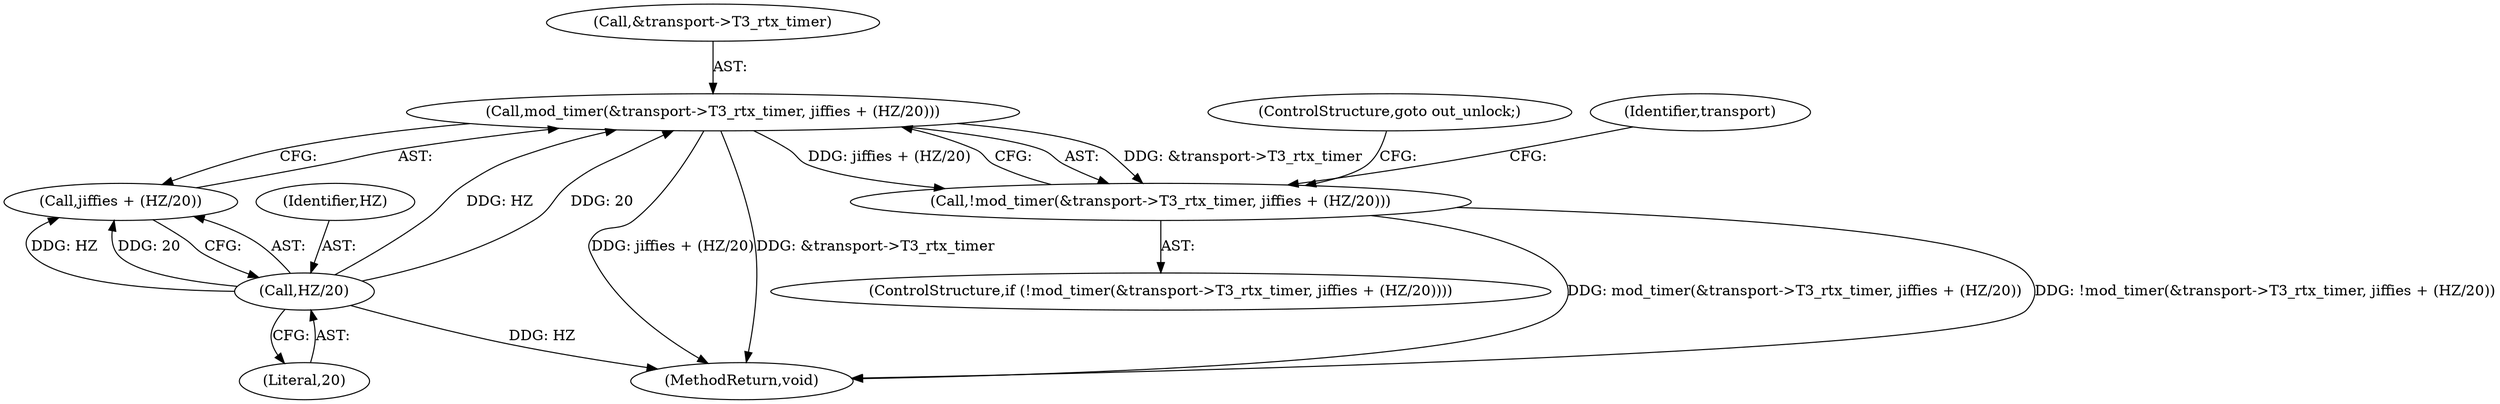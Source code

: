 digraph "0_linux_635682a14427d241bab7bbdeebb48a7d7b91638e_1@pointer" {
"1000144" [label="(Call,mod_timer(&transport->T3_rtx_timer, jiffies + (HZ/20)))"];
"1000151" [label="(Call,HZ/20)"];
"1000143" [label="(Call,!mod_timer(&transport->T3_rtx_timer, jiffies + (HZ/20)))"];
"1000144" [label="(Call,mod_timer(&transport->T3_rtx_timer, jiffies + (HZ/20)))"];
"1000152" [label="(Identifier,HZ)"];
"1000156" [label="(ControlStructure,goto out_unlock;)"];
"1000149" [label="(Call,jiffies + (HZ/20))"];
"1000143" [label="(Call,!mod_timer(&transport->T3_rtx_timer, jiffies + (HZ/20)))"];
"1000155" [label="(Identifier,transport)"];
"1000142" [label="(ControlStructure,if (!mod_timer(&transport->T3_rtx_timer, jiffies + (HZ/20))))"];
"1000191" [label="(MethodReturn,void)"];
"1000153" [label="(Literal,20)"];
"1000151" [label="(Call,HZ/20)"];
"1000145" [label="(Call,&transport->T3_rtx_timer)"];
"1000144" -> "1000143"  [label="AST: "];
"1000144" -> "1000149"  [label="CFG: "];
"1000145" -> "1000144"  [label="AST: "];
"1000149" -> "1000144"  [label="AST: "];
"1000143" -> "1000144"  [label="CFG: "];
"1000144" -> "1000191"  [label="DDG: jiffies + (HZ/20)"];
"1000144" -> "1000191"  [label="DDG: &transport->T3_rtx_timer"];
"1000144" -> "1000143"  [label="DDG: &transport->T3_rtx_timer"];
"1000144" -> "1000143"  [label="DDG: jiffies + (HZ/20)"];
"1000151" -> "1000144"  [label="DDG: HZ"];
"1000151" -> "1000144"  [label="DDG: 20"];
"1000151" -> "1000149"  [label="AST: "];
"1000151" -> "1000153"  [label="CFG: "];
"1000152" -> "1000151"  [label="AST: "];
"1000153" -> "1000151"  [label="AST: "];
"1000149" -> "1000151"  [label="CFG: "];
"1000151" -> "1000191"  [label="DDG: HZ"];
"1000151" -> "1000149"  [label="DDG: HZ"];
"1000151" -> "1000149"  [label="DDG: 20"];
"1000143" -> "1000142"  [label="AST: "];
"1000155" -> "1000143"  [label="CFG: "];
"1000156" -> "1000143"  [label="CFG: "];
"1000143" -> "1000191"  [label="DDG: mod_timer(&transport->T3_rtx_timer, jiffies + (HZ/20))"];
"1000143" -> "1000191"  [label="DDG: !mod_timer(&transport->T3_rtx_timer, jiffies + (HZ/20))"];
}
